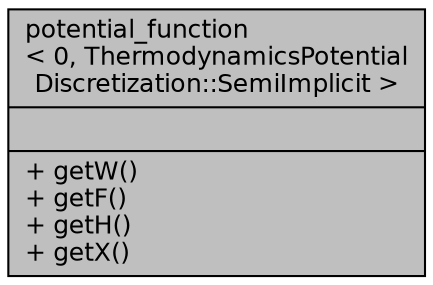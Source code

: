 digraph "potential_function&lt; 0, ThermodynamicsPotentialDiscretization::SemiImplicit &gt;"
{
  bgcolor="transparent";
  edge [fontname="Helvetica",fontsize="12",labelfontname="Helvetica",labelfontsize="12"];
  node [fontname="Helvetica",fontsize="12",shape=record];
  Node1 [label="{potential_function\l\< 0, ThermodynamicsPotential\lDiscretization::SemiImplicit \>\n||+ getW()\l+ getF()\l+ getH()\l+ getX()\l}",height=0.2,width=0.4,color="black", fillcolor="grey75", style="filled", fontcolor="black"];
}
